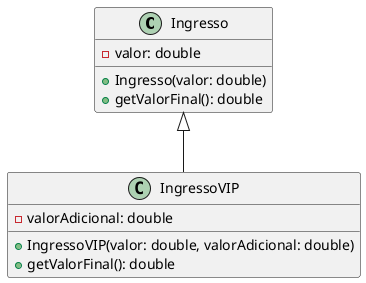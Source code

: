 @startuml
class Ingresso {
    - valor: double
    + Ingresso(valor: double)
    + getValorFinal(): double
}

class IngressoVIP {
    - valorAdicional: double
    + IngressoVIP(valor: double, valorAdicional: double)
    + getValorFinal(): double
}

Ingresso <|-- IngressoVIP
@enduml
